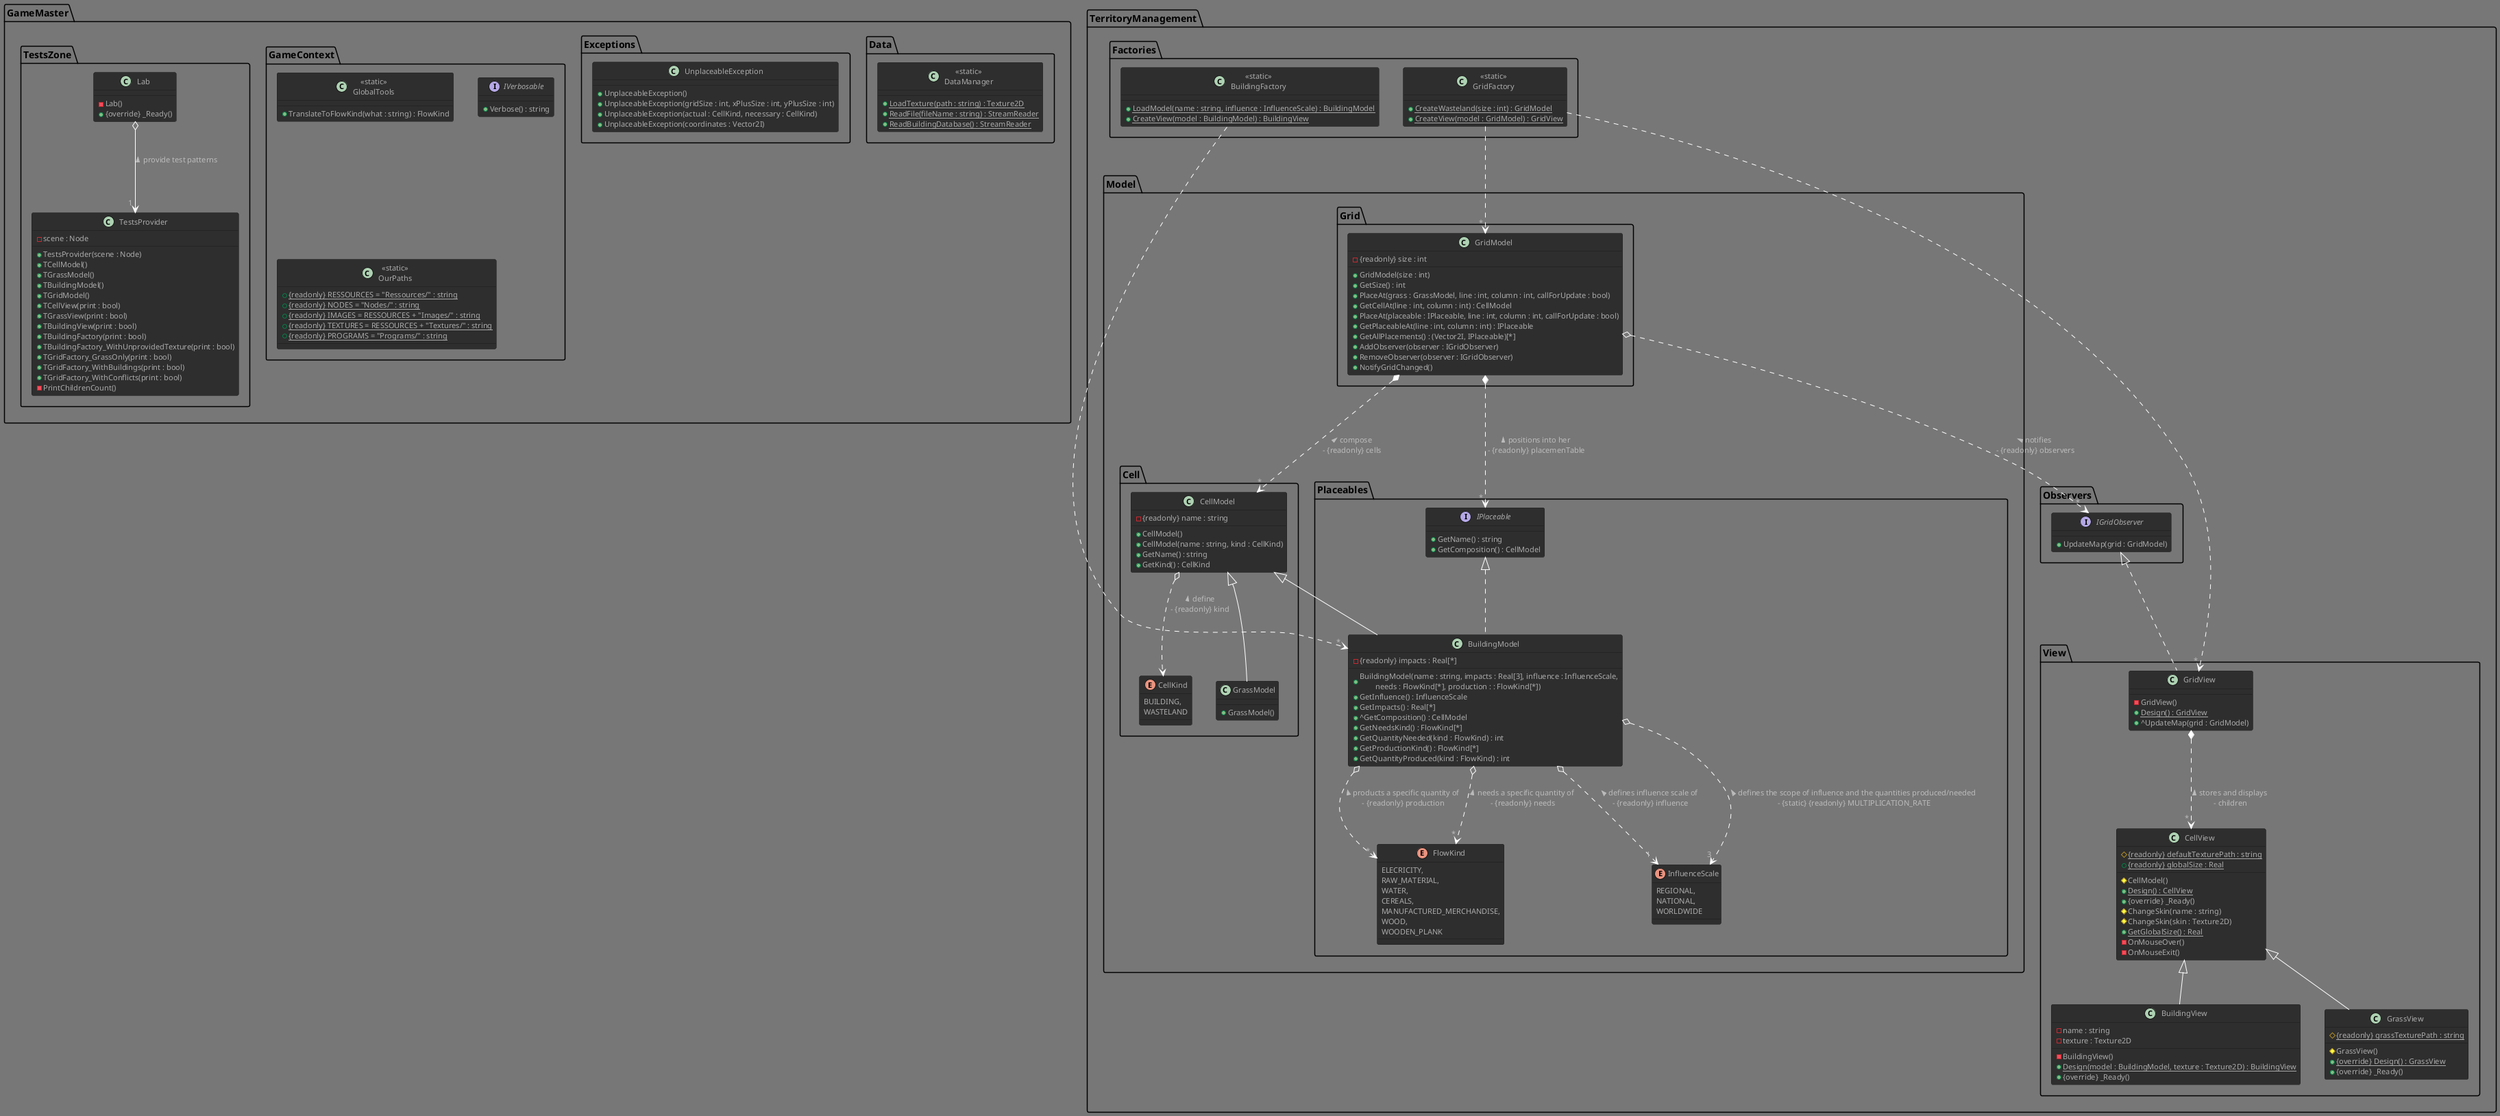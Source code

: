 @startuml
!theme reddress-darkgreen

/' -------------------------------
- OBJECTS
-- '/

/' all globals class '/
package GameMaster {

    /' data loading and reading '/
    package Data{
        class "<<static>>\nDataManager" as DataManager{
            + {static} LoadTexture(path : string) : Texture2D
            + {static} ReadFile(fileName : string) : StreamReader
            + {static} ReadBuildingDatabase() : StreamReader
        }
    }

    /' personals exceptions '/
    package Exceptions {
        class UnplaceableException {
            + UnplaceableException()
            + UnplaceableException(gridSize : int, xPlusSize : int, yPlusSize : int)
            + UnplaceableException(actual : CellKind, necessary : CellKind)
            + UnplaceableException(coordinates : Vector2I)
        }
    }
    
    package GameContext{
        class "<<static>>\nGlobalTools" as GlobalTools {
             + TranslateToFlowKind(what : string) : FlowKind
        }
        
        interface IVerbosable {
            + Verbose() : string
        }
        
        class "<<static>>\nOurPaths" as OurPaths {
            + {static} {readonly} RESSOURCES = "Ressources/" : string
            + {static} {readonly} NODES = "Nodes/" : string
            + {static} {readonly} IMAGES = RESSOURCES + "Images/" : string
            + {static} {readonly} TEXTURES = RESSOURCES + "Textures/" : string
            + {static} {readonly} PROGRAMS = "Programs/" : string
            /' etc '/
        }
    }

    package TestsZone {
        /' node for tests '/
        class Lab {
            - Lab()
            + {override} _Ready()
        }

        class TestsProvider {
            - scene : Node
            + TestsProvider(scene : Node)
            + TCellModel()
            + TGrassModel()
            + TBuildingModel()
            + TGridModel()
            + TCellView(print : bool)
            + TGrassView(print : bool)
            + TBuildingView(print : bool)
            + TBuildingFactory(print : bool)
            + TBuildingFactory_WithUnprovidedTexture(print : bool)
            + TGridFactory_GrassOnly(print : bool)
            + TGridFactory_WithBuildings(print : bool)
            + TGridFactory_WithConflicts(print : bool)
            - PrintChildrenCount()
        }
    }
}

/' TerritoryManagement '/
package TerritoryManagement {
    package Model{
        package Cell{
            enum CellKind{
                BUILDING,
                WASTELAND
            }

            class CellModel{
                - {readonly} name : string
                + CellModel()
                + CellModel(name : string, kind : CellKind)
                + GetName() : string
                + GetKind() : CellKind
            }

            class GrassModel extends CellModel {
                + GrassModel()
            }
        }

        package Grid{
            class GridModel{
                - {readonly} size : int
                + GridModel(size : int)
                + GetSize() : int
                + PlaceAt(grass : GrassModel, line : int, column : int, callForUpdate : bool)
                + GetCellAt(line : int, column : int) : CellModel
                + PlaceAt(placeable : IPlaceable, line : int, column : int, callForUpdate : bool)
                + GetPlaceableAt(line : int, column : int) : IPlaceable
                + GetAllPlacements() : (Vector2I, IPlaceable)[*]
                + AddObserver(observer : IGridObserver)
                + RemoveObserver(observer : IGridObserver)
                + NotifyGridChanged()
            }
        }

        package Placeables {
            interface IPlaceable {
                + GetName() : string
                + GetComposition() : CellModel
            }

            enum FlowKind {
                 ELECRICITY,
                 RAW_MATERIAL,
                 WATER,
                 CEREALS,
                 MANUFACTURED_MERCHANDISE,
                 WOOD,
                 WOODEN_PLANK
            }

            enum InfluenceScale {
                REGIONAL,
                NATIONAL,
                WORLDWIDE
            }

            class BuildingModel extends TerritoryManagement.Model.Cell.CellModel implements IPlaceable{
                - {readonly} impacts : Real[*]
                + BuildingModel(name : string, impacts : Real[3], influence : InfluenceScale,\n\tneeds : FlowKind[*], production : : FlowKind[*])
                + GetInfluence() : InfluenceScale
                + GetImpacts() : Real[*]
                + ^GetComposition() : CellModel
                + GetNeedsKind() : FlowKind[*]
                + GetQuantityNeeded(kind : FlowKind) : int
                + GetProductionKind() : FlowKind[*]
                + GetQuantityProduced(kind : FlowKind) : int
            }
        }
    }

    package Observers {
        interface IGridObserver{
            + UpdateMap(grid : GridModel)
        }
    }

    package View{
        class BuildingView extends CellView {
            - name : string
            - texture : Texture2D
            - BuildingView()
            + {static} Design(model : BuildingModel, texture : Texture2D) : BuildingView
            + {override} _Ready()
        }

        class CellView {
            # {static} {readonly} defaultTexturePath : string
            + {static} {readonly} globalSize : Real
            # CellModel()
            + {static} Design() : CellView
            + {override} _Ready()
            # ChangeSkin(name : string)
            # ChangeSkin(skin : Texture2D)
            + {static} GetGlobalSize() : Real
            - OnMouseOver()
            - OnMouseExit()
        }

        class GrassView extends CellView {
            # {static} {readonly} grassTexturePath : string
            # GrassView()
            + {static} {override} Design() : GrassView
            + {override} _Ready()
        }

        class GridView implements TerritoryManagement.Observers.IGridObserver {
            - GridView()
            + {static} Design() : GridView
            + ^UpdateMap(grid : GridModel)
        }
    }

    package Factories{
        class "<<static>>\nBuildingFactory" as BuildingFactory{
            + {static} LoadModel(name : string, influence : InfluenceScale) : BuildingModel
            + {static} CreateView(model : BuildingModel) : BuildingView
        }

        class "<<static>>\nGridFactory" as GridFactory{
            + {static} CreateWasteland(size : int) : GridModel
            + {static} CreateView(model : GridModel) : GridView
        }
    }
}

/' -------------------------------
- AGREGATIONS / COMPOSITIONS
-- '/
CellModel o..> CellKind : < define\n- {readonly} kind
GridModel *..> " * "CellModel : < compose\n- {readonly} cells
GridModel *..> " * "TerritoryManagement.Model.Placeables.IPlaceable : < positions into her\n - {readonly} placemenTable
GridModel o..> " * "TerritoryManagement.Observers.IGridObserver : < notifies\n - {readonly} observers
GridFactory ..> " * "TerritoryManagement.Model.Grid.GridModel
GridFactory ..> " * "TerritoryManagement.View.GridView
BuildingFactory ..> " * "TerritoryManagement.Model.Placeables.BuildingModel
BuildingModel o..> " 3 "InfluenceScale : < defines the scope of influence and the quantities produced/needed\n - {static} {readonly} MULTIPLICATION_RATE
BuildingModel o..> " 1 "InfluenceScale : < defines influence scale of\n - {readonly} influence
BuildingModel o..> " * "FlowKind : < needs a specific quantity of\n - {readonly} needs
BuildingModel o..> " * "FlowKind : < products a specific quantity of\n - {readonly} production
GridView *..> " * "CellView : < stores and displays\n - children

/' -------------------------------
- RELATIONS
-- '/
Lab o--> " 1 "TestsProvider : < provide test patterns

@enduml
